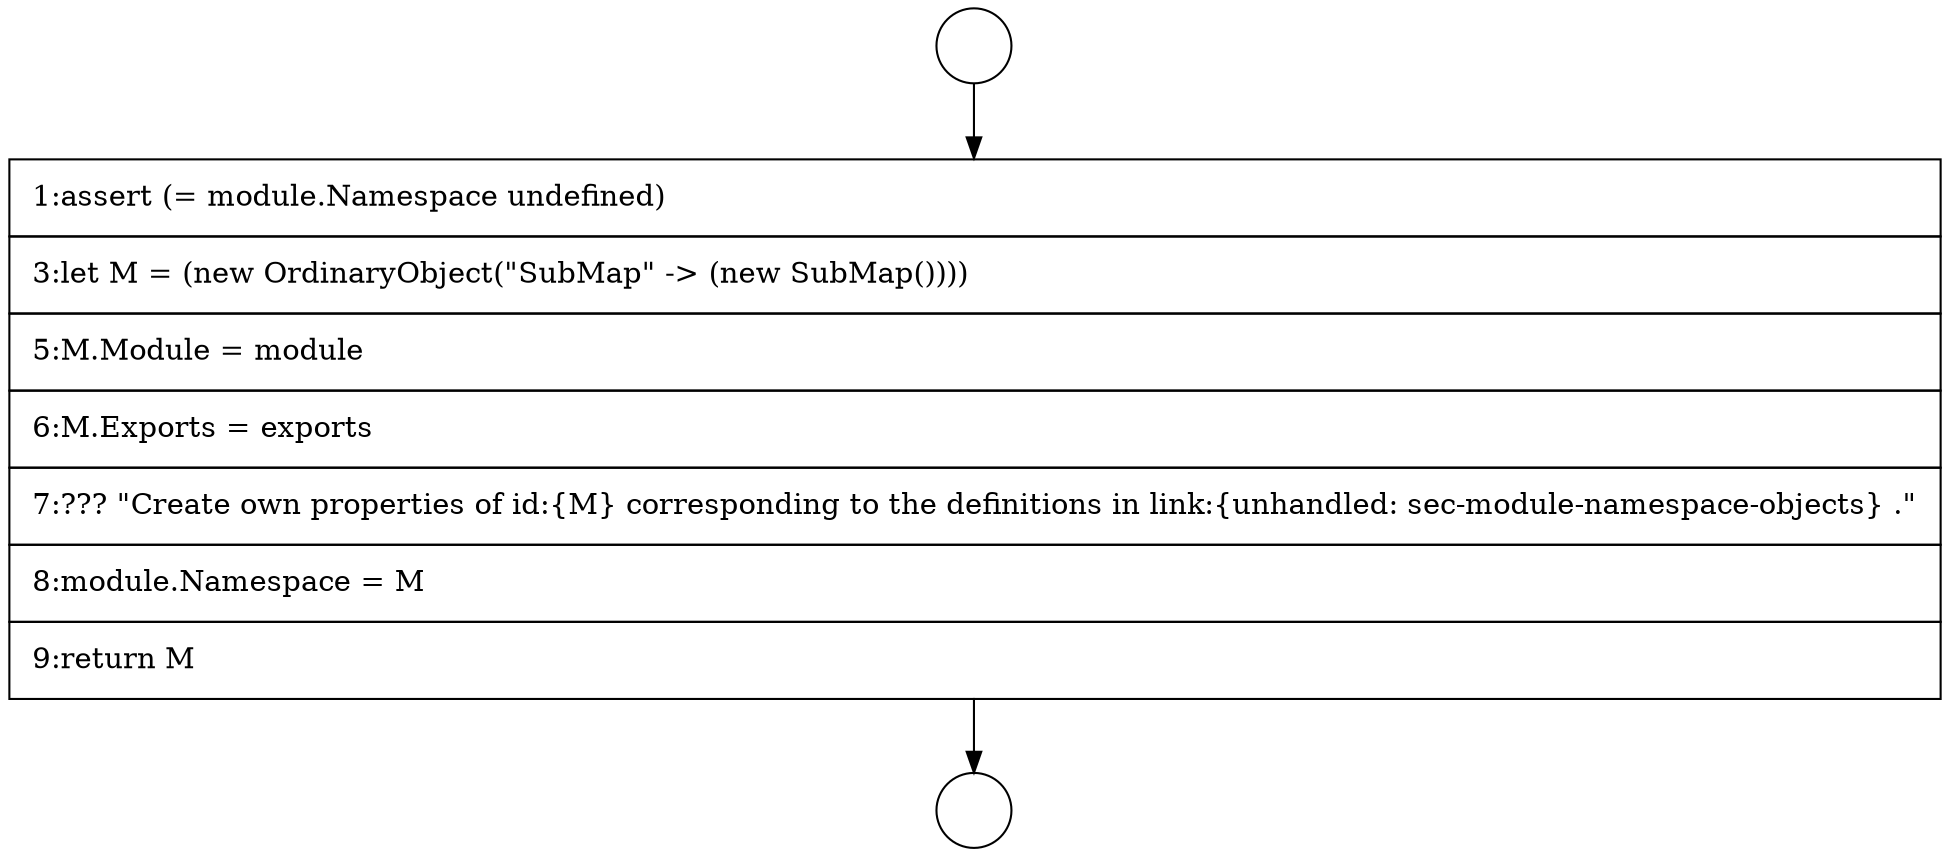 digraph {
  node2611 [shape=circle label=" " color="black" fillcolor="white" style=filled]
  node2613 [shape=none, margin=0, label=<<font color="black">
    <table border="0" cellborder="1" cellspacing="0" cellpadding="10">
      <tr><td align="left">1:assert (= module.Namespace undefined)</td></tr>
      <tr><td align="left">3:let M = (new OrdinaryObject(&quot;SubMap&quot; -&gt; (new SubMap())))</td></tr>
      <tr><td align="left">5:M.Module = module</td></tr>
      <tr><td align="left">6:M.Exports = exports</td></tr>
      <tr><td align="left">7:??? &quot;Create own properties of id:{M} corresponding to the definitions in link:{unhandled: sec-module-namespace-objects} .&quot;</td></tr>
      <tr><td align="left">8:module.Namespace = M</td></tr>
      <tr><td align="left">9:return M</td></tr>
    </table>
  </font>> color="black" fillcolor="white" style=filled]
  node2612 [shape=circle label=" " color="black" fillcolor="white" style=filled]
  node2611 -> node2613 [ color="black"]
  node2613 -> node2612 [ color="black"]
}
